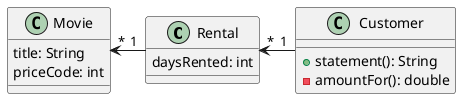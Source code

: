 @startuml

class Rental {
 daysRented: int
}

class Movie {
title: String
priceCode: int

}

class Customer {
 + statement(): String
 - amountFor(): double
}

Customer "1" -left-> "*" Rental
Rental "1" -left-> "*" Movie

@enduml